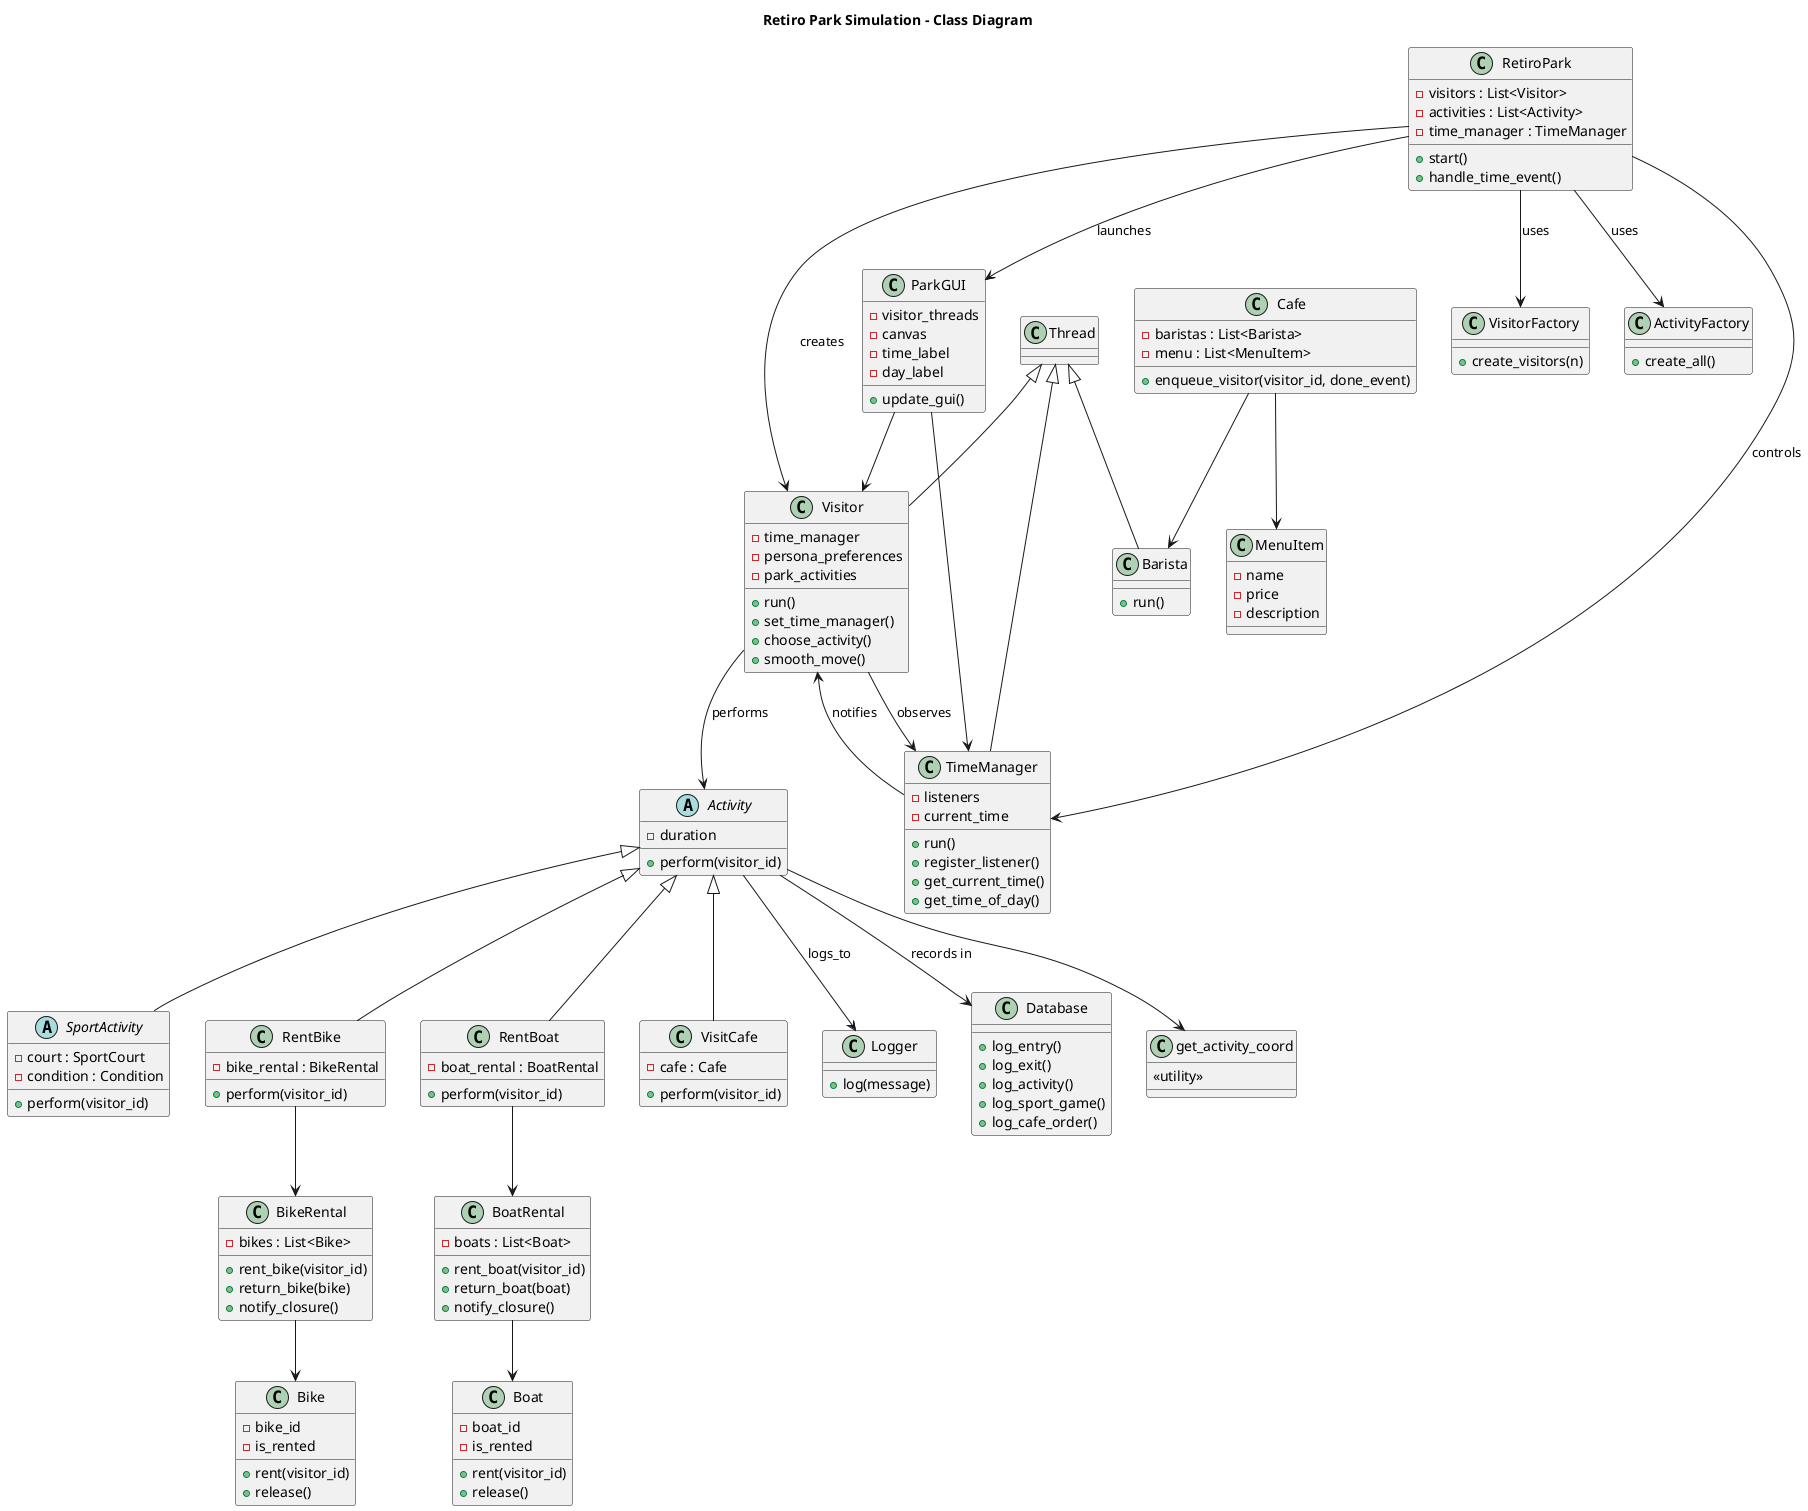 @startuml
title Retiro Park Simulation - Class Diagram

' THREADS
class Visitor {
    +run()
    +set_time_manager()
    +choose_activity()
    +smooth_move()
    -time_manager
    -persona_preferences
    -park_activities
}
Visitor -up-|> Thread

class TimeManager {
    +run()
    +register_listener()
    +get_current_time()
    +get_time_of_day()
    -listeners
    -current_time
}
TimeManager -up-|> Thread

' FACTORIES
class RetiroPark {
    -visitors : List<Visitor>
    -activities : List<Activity>
    -time_manager : TimeManager
    +start()
    +handle_time_event()
}
class VisitorFactory {
    +create_visitors(n)
}
class ActivityFactory {
    +create_all()
}
RetiroPark --> ParkGUI : launches
RetiroPark --> VisitorFactory: uses
RetiroPark --> ActivityFactory: uses
RetiroPark --> TimeManager: controls
RetiroPark --> Visitor : creates

' ACTIVITIES
abstract class Activity {
    +perform(visitor_id)
    -duration
}

abstract class SportActivity {
    +perform(visitor_id)
    -court : SportCourt
    -condition : Condition
}
SportActivity -up-|> Activity

class RentBike {
    +perform(visitor_id)
    -bike_rental : BikeRental
}
RentBike -up-|> Activity

class RentBoat {
    +perform(visitor_id)
    -boat_rental : BoatRental
}
RentBoat -up-|> Activity

class VisitCafe {
    +perform(visitor_id)
    -cafe : Cafe
}
VisitCafe -up-|> Activity

' RENTAL SYSTEM - BIKES
class Bike {
    +rent(visitor_id)
    +release()
    -bike_id
    -is_rented
}
class BikeRental {
    +rent_bike(visitor_id)
    +return_bike(bike)
    +notify_closure()
    -bikes : List<Bike>
}
BikeRental --> Bike
RentBike --> BikeRental

' RENTAL SYSTEM - BOATS
class Boat {
    +rent(visitor_id)
    +release()
    -boat_id
    -is_rented
}
class BoatRental {
    +rent_boat(visitor_id)
    +return_boat(boat)
    +notify_closure()
    -boats : List<Boat>
}
BoatRental --> Boat
RentBoat --> BoatRental

' CAFES
class Cafe {
    +enqueue_visitor(visitor_id, done_event)
    -baristas : List<Barista>
    -menu : List<MenuItem>
}
class Barista {
    +run()
}
Barista -up-|> Thread
Cafe --> Barista

class MenuItem {
    -name
    -price
    -description
}
Cafe --> MenuItem

' METRICS (abstracted)
class Logger {
    +log(message)
}
class Database {
    +log_entry()
    +log_exit()
    +log_activity()
    +log_sport_game()
    +log_cafe_order()
}

Visitor --> Activity : performs
Visitor --> TimeManager : observes
TimeManager --> Visitor : notifies
Activity --> Logger: logs_to
Activity --> Database: records in

' === UI SECTION ===
class ParkGUI {
    +update_gui()
    -visitor_threads
    -canvas
    -time_label
    -day_label
}

ParkGUI --> Visitor
ParkGUI --> TimeManager

class get_activity_coord {
    <<utility>>
}
Activity --> get_activity_coord

@enduml
